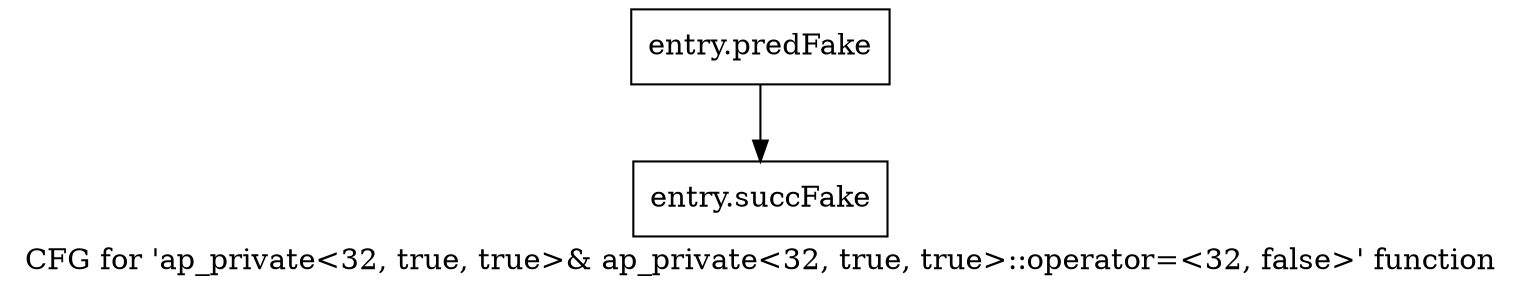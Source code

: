 digraph "CFG for 'ap_private\<32, true, true\>& ap_private\<32, true, true\>::operator=\<32, false\>' function" {
	label="CFG for 'ap_private\<32, true, true\>& ap_private\<32, true, true\>::operator=\<32, false\>' function";

	Node0x591ddc0 [shape=record,filename="",linenumber="",label="{entry.predFake}"];
	Node0x591ddc0 -> Node0x5ab0e40[ callList="" memoryops="" filename="/home/omerfaruk/tools/Xilinx/Vitis_HLS/2023.2/include/etc/ap_private.h" execusionnum="6"];
	Node0x5ab0e40 [shape=record,filename="/home/omerfaruk/tools/Xilinx/Vitis_HLS/2023.2/include/etc/ap_private.h",linenumber="1463",label="{entry.succFake}"];
}
